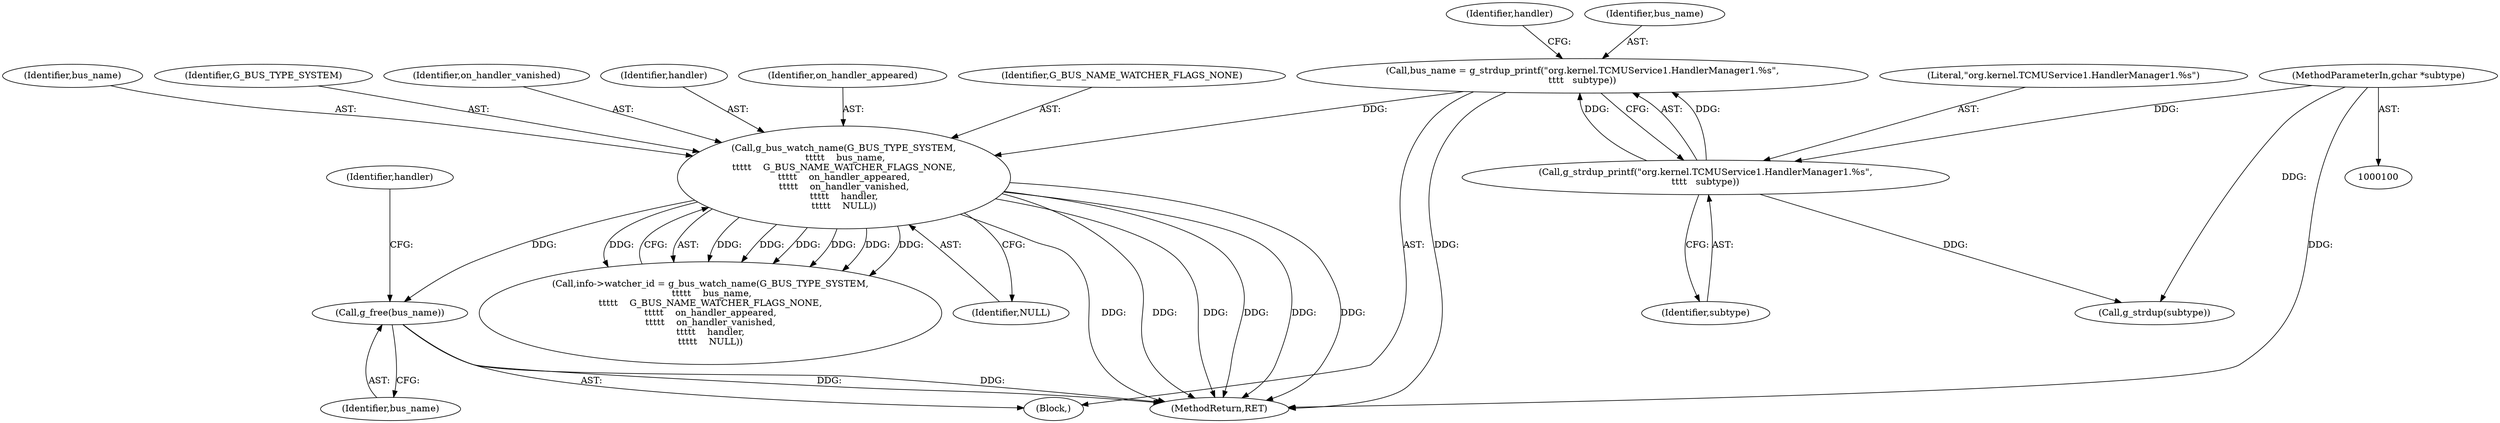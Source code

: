 digraph "0_tcmu-runner_bb80e9c7a798f035768260ebdadffb6eb0786178_1@API" {
"1000169" [label="(Call,g_free(bus_name))"];
"1000161" [label="(Call,g_bus_watch_name(G_BUS_TYPE_SYSTEM,\n \t\t\t\t\t    bus_name,\n\t\t\t\t\t    G_BUS_NAME_WATCHER_FLAGS_NONE,\n\t\t\t\t\t    on_handler_appeared,\n\t\t\t\t\t    on_handler_vanished,\n\t\t\t\t\t    handler,\n\t\t\t\t\t    NULL))"];
"1000110" [label="(Call,bus_name = g_strdup_printf(\"org.kernel.TCMUService1.HandlerManager1.%s\",\n\t\t\t\t   subtype))"];
"1000112" [label="(Call,g_strdup_printf(\"org.kernel.TCMUService1.HandlerManager1.%s\",\n\t\t\t\t   subtype))"];
"1000103" [label="(MethodParameterIn,gchar *subtype)"];
"1000157" [label="(Call,info->watcher_id = g_bus_watch_name(G_BUS_TYPE_SYSTEM,\n \t\t\t\t\t    bus_name,\n\t\t\t\t\t    G_BUS_NAME_WATCHER_FLAGS_NONE,\n\t\t\t\t\t    on_handler_appeared,\n\t\t\t\t\t    on_handler_vanished,\n\t\t\t\t\t    handler,\n\t\t\t\t\t    NULL))"];
"1000114" [label="(Identifier,subtype)"];
"1000169" [label="(Call,g_free(bus_name))"];
"1000166" [label="(Identifier,on_handler_vanished)"];
"1000167" [label="(Identifier,handler)"];
"1000113" [label="(Literal,\"org.kernel.TCMUService1.HandlerManager1.%s\")"];
"1000117" [label="(Identifier,handler)"];
"1000165" [label="(Identifier,on_handler_appeared)"];
"1000178" [label="(MethodReturn,RET)"];
"1000161" [label="(Call,g_bus_watch_name(G_BUS_TYPE_SYSTEM,\n \t\t\t\t\t    bus_name,\n\t\t\t\t\t    G_BUS_NAME_WATCHER_FLAGS_NONE,\n\t\t\t\t\t    on_handler_appeared,\n\t\t\t\t\t    on_handler_vanished,\n\t\t\t\t\t    handler,\n\t\t\t\t\t    NULL))"];
"1000111" [label="(Identifier,bus_name)"];
"1000164" [label="(Identifier,G_BUS_NAME_WATCHER_FLAGS_NONE)"];
"1000163" [label="(Identifier,bus_name)"];
"1000112" [label="(Call,g_strdup_printf(\"org.kernel.TCMUService1.HandlerManager1.%s\",\n\t\t\t\t   subtype))"];
"1000103" [label="(MethodParameterIn,gchar *subtype)"];
"1000110" [label="(Call,bus_name = g_strdup_printf(\"org.kernel.TCMUService1.HandlerManager1.%s\",\n\t\t\t\t   subtype))"];
"1000170" [label="(Identifier,bus_name)"];
"1000173" [label="(Identifier,handler)"];
"1000168" [label="(Identifier,NULL)"];
"1000119" [label="(Call,g_strdup(subtype))"];
"1000162" [label="(Identifier,G_BUS_TYPE_SYSTEM)"];
"1000106" [label="(Block,)"];
"1000169" -> "1000106"  [label="AST: "];
"1000169" -> "1000170"  [label="CFG: "];
"1000170" -> "1000169"  [label="AST: "];
"1000173" -> "1000169"  [label="CFG: "];
"1000169" -> "1000178"  [label="DDG: "];
"1000169" -> "1000178"  [label="DDG: "];
"1000161" -> "1000169"  [label="DDG: "];
"1000161" -> "1000157"  [label="AST: "];
"1000161" -> "1000168"  [label="CFG: "];
"1000162" -> "1000161"  [label="AST: "];
"1000163" -> "1000161"  [label="AST: "];
"1000164" -> "1000161"  [label="AST: "];
"1000165" -> "1000161"  [label="AST: "];
"1000166" -> "1000161"  [label="AST: "];
"1000167" -> "1000161"  [label="AST: "];
"1000168" -> "1000161"  [label="AST: "];
"1000157" -> "1000161"  [label="CFG: "];
"1000161" -> "1000178"  [label="DDG: "];
"1000161" -> "1000178"  [label="DDG: "];
"1000161" -> "1000178"  [label="DDG: "];
"1000161" -> "1000178"  [label="DDG: "];
"1000161" -> "1000178"  [label="DDG: "];
"1000161" -> "1000178"  [label="DDG: "];
"1000161" -> "1000157"  [label="DDG: "];
"1000161" -> "1000157"  [label="DDG: "];
"1000161" -> "1000157"  [label="DDG: "];
"1000161" -> "1000157"  [label="DDG: "];
"1000161" -> "1000157"  [label="DDG: "];
"1000161" -> "1000157"  [label="DDG: "];
"1000161" -> "1000157"  [label="DDG: "];
"1000110" -> "1000161"  [label="DDG: "];
"1000110" -> "1000106"  [label="AST: "];
"1000110" -> "1000112"  [label="CFG: "];
"1000111" -> "1000110"  [label="AST: "];
"1000112" -> "1000110"  [label="AST: "];
"1000117" -> "1000110"  [label="CFG: "];
"1000110" -> "1000178"  [label="DDG: "];
"1000112" -> "1000110"  [label="DDG: "];
"1000112" -> "1000110"  [label="DDG: "];
"1000112" -> "1000114"  [label="CFG: "];
"1000113" -> "1000112"  [label="AST: "];
"1000114" -> "1000112"  [label="AST: "];
"1000103" -> "1000112"  [label="DDG: "];
"1000112" -> "1000119"  [label="DDG: "];
"1000103" -> "1000100"  [label="AST: "];
"1000103" -> "1000178"  [label="DDG: "];
"1000103" -> "1000119"  [label="DDG: "];
}
